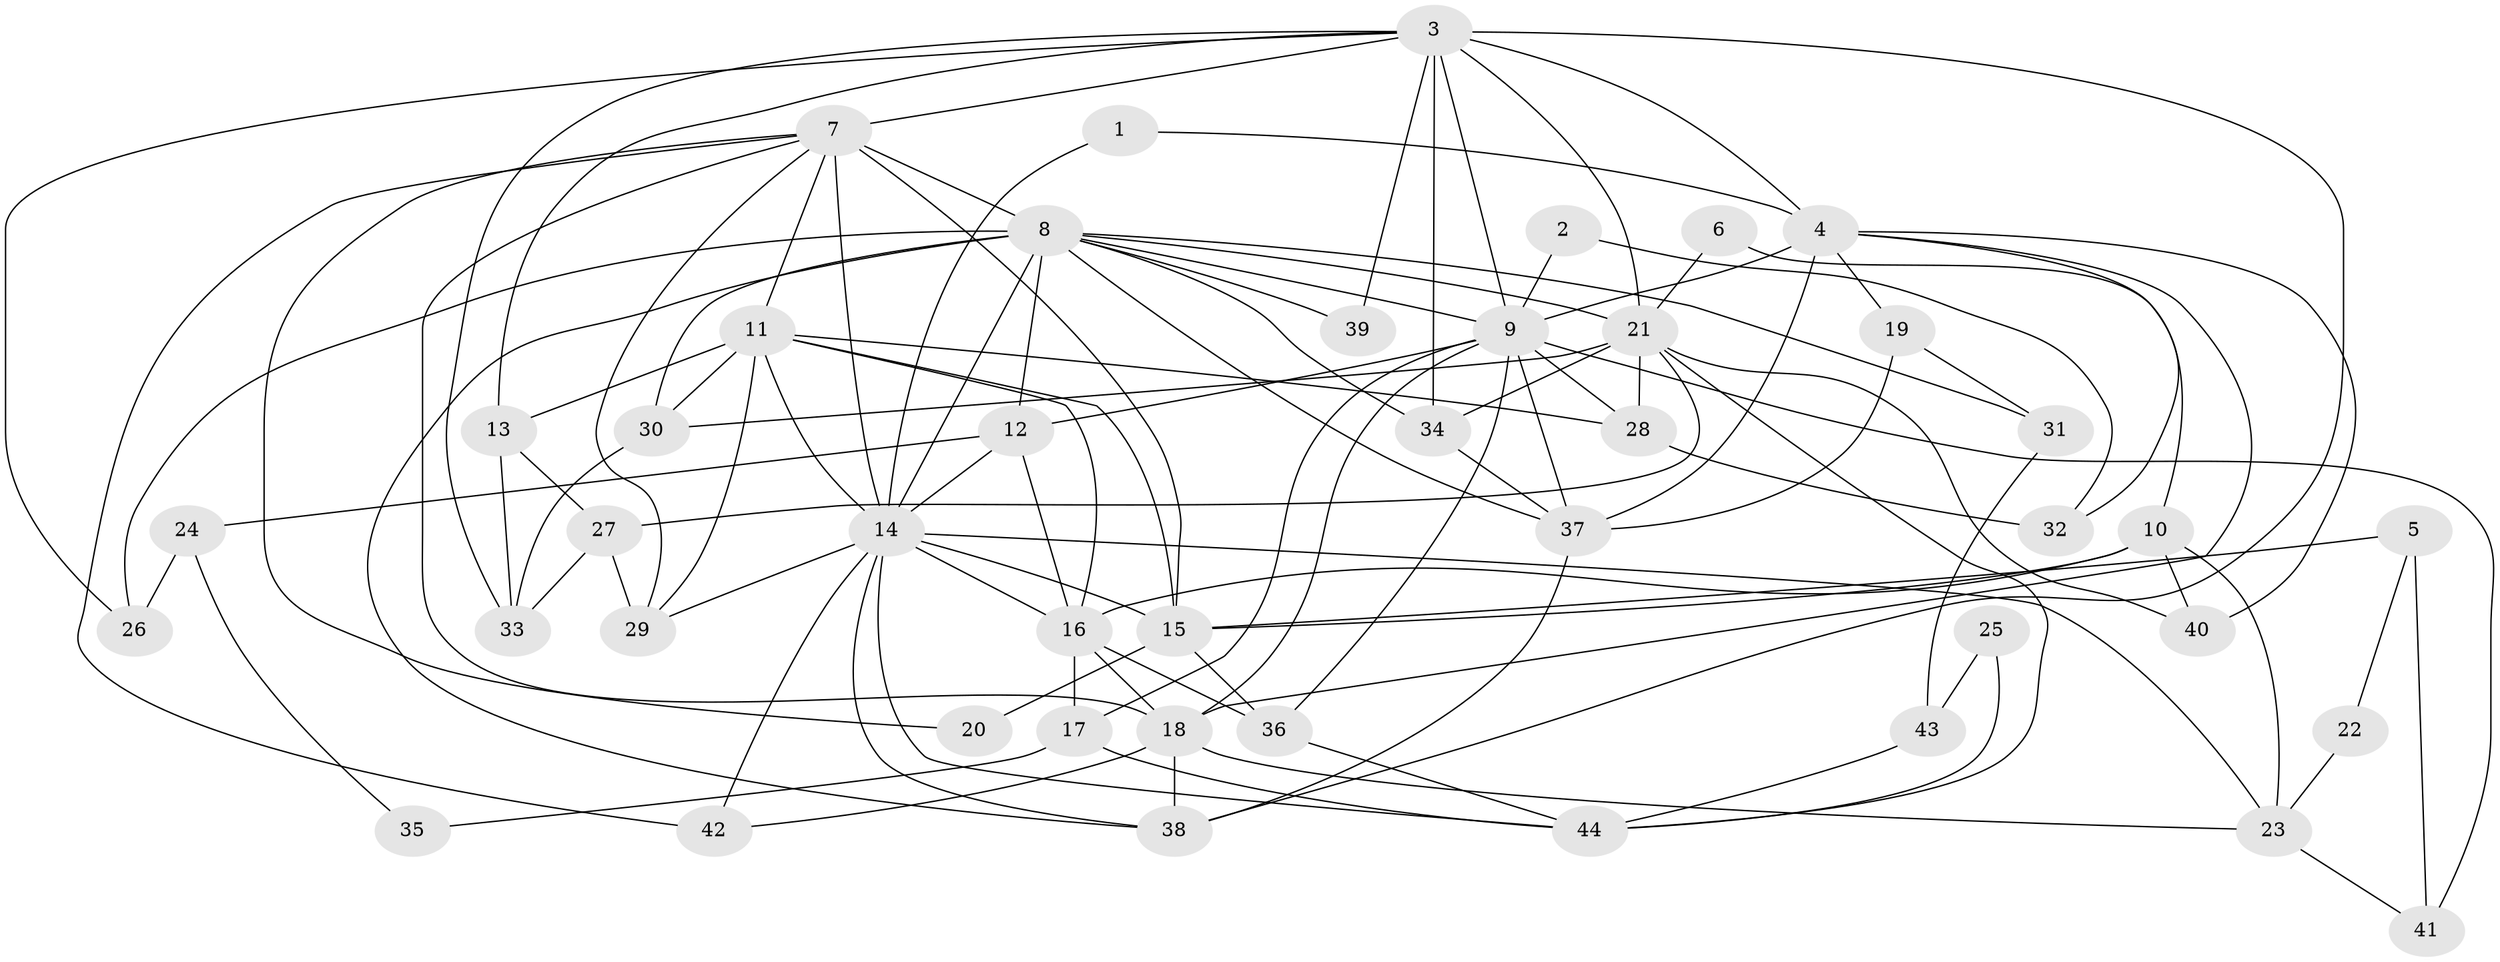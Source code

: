 // original degree distribution, {2: 0.10227272727272728, 5: 0.14772727272727273, 4: 0.2727272727272727, 3: 0.32954545454545453, 6: 0.07954545454545454, 8: 0.022727272727272728, 7: 0.045454545454545456}
// Generated by graph-tools (version 1.1) at 2025/36/03/09/25 02:36:22]
// undirected, 44 vertices, 107 edges
graph export_dot {
graph [start="1"]
  node [color=gray90,style=filled];
  1;
  2;
  3;
  4;
  5;
  6;
  7;
  8;
  9;
  10;
  11;
  12;
  13;
  14;
  15;
  16;
  17;
  18;
  19;
  20;
  21;
  22;
  23;
  24;
  25;
  26;
  27;
  28;
  29;
  30;
  31;
  32;
  33;
  34;
  35;
  36;
  37;
  38;
  39;
  40;
  41;
  42;
  43;
  44;
  1 -- 4 [weight=1.0];
  1 -- 14 [weight=1.0];
  2 -- 9 [weight=1.0];
  2 -- 32 [weight=1.0];
  3 -- 4 [weight=3.0];
  3 -- 7 [weight=3.0];
  3 -- 9 [weight=2.0];
  3 -- 13 [weight=1.0];
  3 -- 21 [weight=1.0];
  3 -- 26 [weight=1.0];
  3 -- 33 [weight=1.0];
  3 -- 34 [weight=1.0];
  3 -- 38 [weight=1.0];
  3 -- 39 [weight=1.0];
  4 -- 9 [weight=2.0];
  4 -- 18 [weight=1.0];
  4 -- 19 [weight=3.0];
  4 -- 32 [weight=1.0];
  4 -- 37 [weight=1.0];
  4 -- 40 [weight=1.0];
  5 -- 15 [weight=1.0];
  5 -- 22 [weight=1.0];
  5 -- 41 [weight=1.0];
  6 -- 10 [weight=1.0];
  6 -- 21 [weight=1.0];
  7 -- 8 [weight=2.0];
  7 -- 11 [weight=1.0];
  7 -- 14 [weight=2.0];
  7 -- 15 [weight=1.0];
  7 -- 18 [weight=2.0];
  7 -- 20 [weight=2.0];
  7 -- 29 [weight=1.0];
  7 -- 42 [weight=1.0];
  8 -- 9 [weight=1.0];
  8 -- 12 [weight=1.0];
  8 -- 14 [weight=1.0];
  8 -- 21 [weight=1.0];
  8 -- 26 [weight=1.0];
  8 -- 30 [weight=1.0];
  8 -- 31 [weight=1.0];
  8 -- 34 [weight=1.0];
  8 -- 37 [weight=1.0];
  8 -- 38 [weight=1.0];
  8 -- 39 [weight=1.0];
  9 -- 12 [weight=2.0];
  9 -- 17 [weight=1.0];
  9 -- 18 [weight=1.0];
  9 -- 28 [weight=1.0];
  9 -- 36 [weight=1.0];
  9 -- 37 [weight=2.0];
  9 -- 41 [weight=1.0];
  10 -- 15 [weight=2.0];
  10 -- 16 [weight=1.0];
  10 -- 23 [weight=1.0];
  10 -- 40 [weight=1.0];
  11 -- 13 [weight=1.0];
  11 -- 14 [weight=1.0];
  11 -- 15 [weight=1.0];
  11 -- 16 [weight=1.0];
  11 -- 28 [weight=1.0];
  11 -- 29 [weight=1.0];
  11 -- 30 [weight=1.0];
  12 -- 14 [weight=1.0];
  12 -- 16 [weight=1.0];
  12 -- 24 [weight=1.0];
  13 -- 27 [weight=1.0];
  13 -- 33 [weight=1.0];
  14 -- 15 [weight=1.0];
  14 -- 16 [weight=1.0];
  14 -- 23 [weight=1.0];
  14 -- 29 [weight=1.0];
  14 -- 38 [weight=1.0];
  14 -- 42 [weight=1.0];
  14 -- 44 [weight=1.0];
  15 -- 20 [weight=2.0];
  15 -- 36 [weight=2.0];
  16 -- 17 [weight=1.0];
  16 -- 18 [weight=2.0];
  16 -- 36 [weight=1.0];
  17 -- 35 [weight=1.0];
  17 -- 44 [weight=1.0];
  18 -- 23 [weight=1.0];
  18 -- 38 [weight=1.0];
  18 -- 42 [weight=1.0];
  19 -- 31 [weight=1.0];
  19 -- 37 [weight=1.0];
  21 -- 27 [weight=1.0];
  21 -- 28 [weight=1.0];
  21 -- 30 [weight=1.0];
  21 -- 34 [weight=1.0];
  21 -- 40 [weight=1.0];
  21 -- 44 [weight=1.0];
  22 -- 23 [weight=1.0];
  23 -- 41 [weight=1.0];
  24 -- 26 [weight=1.0];
  24 -- 35 [weight=1.0];
  25 -- 43 [weight=1.0];
  25 -- 44 [weight=1.0];
  27 -- 29 [weight=1.0];
  27 -- 33 [weight=1.0];
  28 -- 32 [weight=1.0];
  30 -- 33 [weight=1.0];
  31 -- 43 [weight=1.0];
  34 -- 37 [weight=1.0];
  36 -- 44 [weight=1.0];
  37 -- 38 [weight=1.0];
  43 -- 44 [weight=1.0];
}
